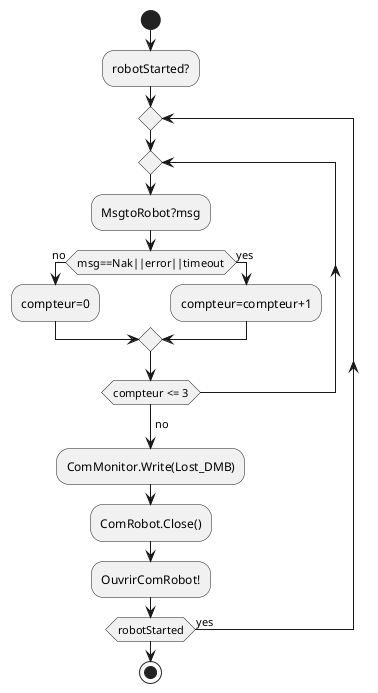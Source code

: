 @startuml
'Fonctionnalite 8 et 9 : 

skinparam monochrome true

start
:robotStarted?;

repeat
repeat
:MsgtoRobot?msg;

if (msg==Nak||error||timeout) then (no)
  :compteur=0;
  else (yes)
  :compteur=compteur+1;
endif

repeat while (compteur <= 3)
-> no; 
:ComMonitor.Write(Lost_DMB);
:ComRobot.Close();
:OuvrirComRobot!;



repeat while (robotStarted) is (yes)
stop
@enduml
